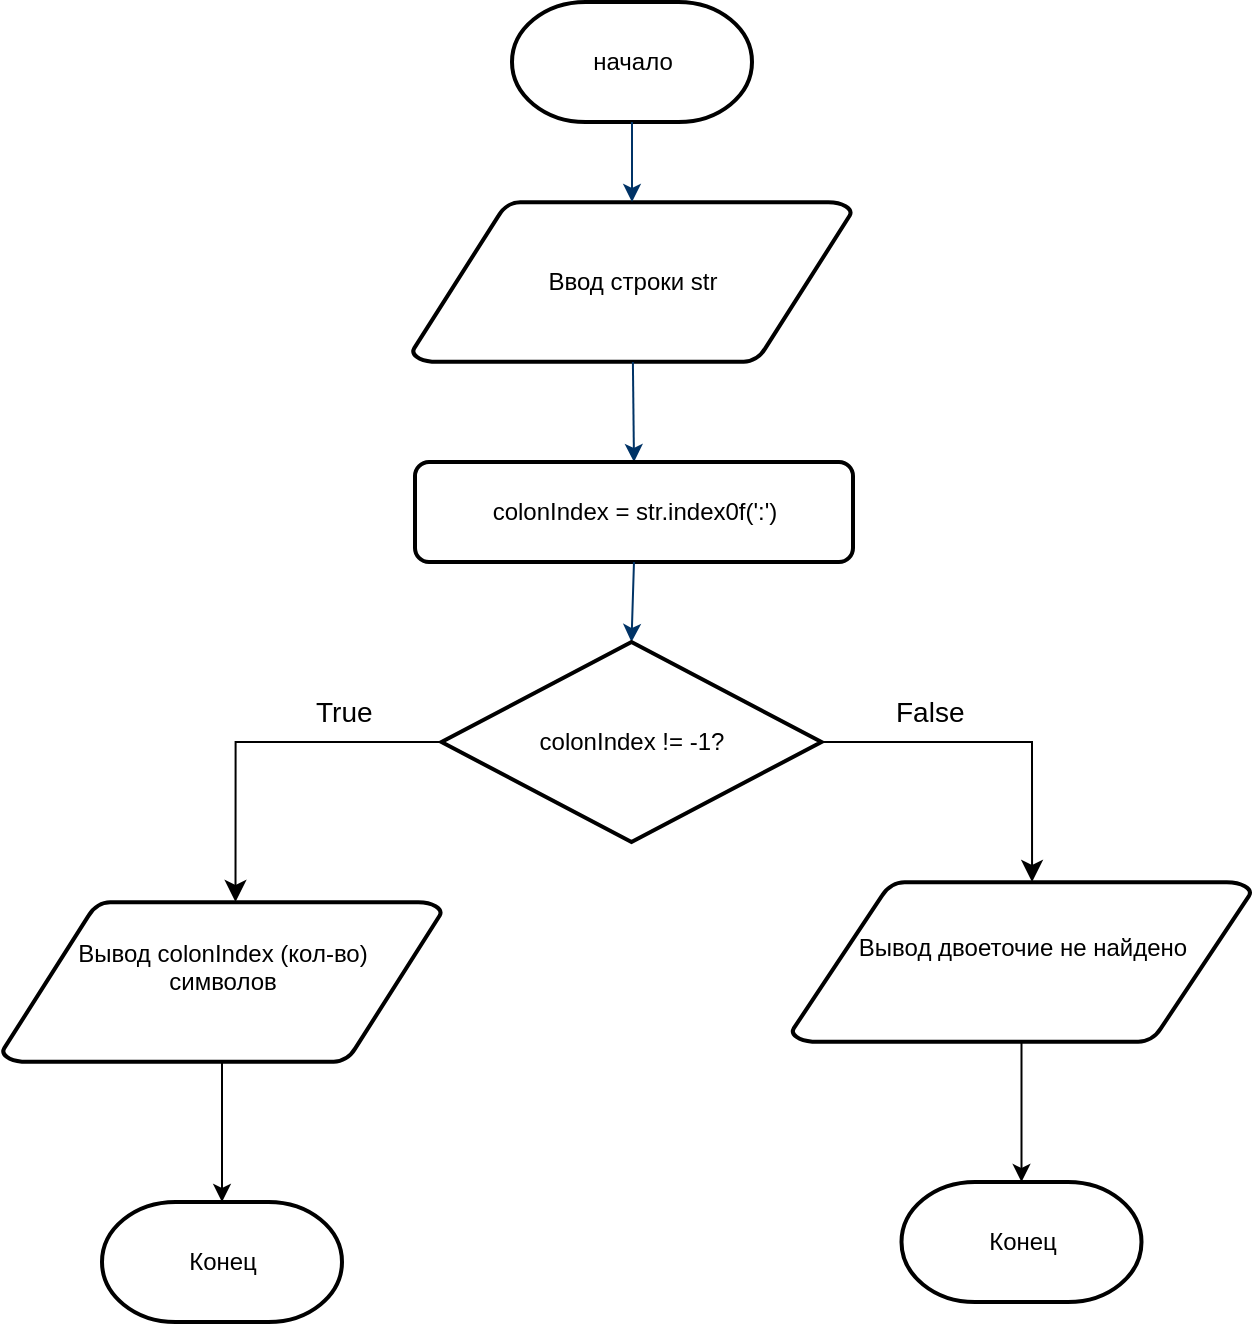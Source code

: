 <mxfile version="26.0.11">
  <diagram id="6a731a19-8d31-9384-78a2-239565b7b9f0" name="Page-1">
    <mxGraphModel dx="983" dy="1371" grid="1" gridSize="10" guides="1" tooltips="1" connect="1" arrows="1" fold="1" page="1" pageScale="1" pageWidth="1169" pageHeight="827" background="none" math="0" shadow="0">
      <root>
        <mxCell id="0" />
        <mxCell id="1" parent="0" />
        <mxCell id="2" value="начало" style="shape=mxgraph.flowchart.terminator;strokeWidth=2;gradientColor=none;gradientDirection=north;fontStyle=0;html=1;" parent="1" vertex="1">
          <mxGeometry x="670" width="120" height="60" as="geometry" />
        </mxCell>
        <mxCell id="3" value="&lt;font&gt;Ввод строки str&lt;/font&gt;" style="shape=mxgraph.flowchart.data;strokeWidth=2;gradientColor=none;gradientDirection=north;fontStyle=0;html=1;" parent="1" vertex="1">
          <mxGeometry x="620.25" y="100" width="219.5" height="80" as="geometry" />
        </mxCell>
        <mxCell id="7" style="fontStyle=1;strokeColor=#003366;strokeWidth=1;html=1;" parent="1" source="2" target="3" edge="1">
          <mxGeometry relative="1" as="geometry" />
        </mxCell>
        <mxCell id="8" style="fontStyle=1;strokeColor=#003366;strokeWidth=1;html=1;entryX=0.5;entryY=0;entryDx=0;entryDy=0;" parent="1" source="3" target="9ihKGVrwRq-hOYoFM6Ut-58" edge="1">
          <mxGeometry relative="1" as="geometry">
            <mxPoint x="731.005" y="210" as="targetPoint" />
          </mxGeometry>
        </mxCell>
        <mxCell id="9ihKGVrwRq-hOYoFM6Ut-58" value="colonIndex = str.index0f(&#39;:&#39;)" style="rounded=1;whiteSpace=wrap;html=1;absoluteArcSize=1;arcSize=14;strokeWidth=2;" parent="1" vertex="1">
          <mxGeometry x="621.5" y="230" width="219" height="50" as="geometry" />
        </mxCell>
        <mxCell id="9ihKGVrwRq-hOYoFM6Ut-63" style="fontStyle=1;strokeColor=#003366;strokeWidth=1;html=1;exitX=0.5;exitY=1;exitDx=0;exitDy=0;entryX=0.5;entryY=0;entryDx=0;entryDy=0;entryPerimeter=0;" parent="1" source="9ihKGVrwRq-hOYoFM6Ut-58" target="9ihKGVrwRq-hOYoFM6Ut-64" edge="1">
          <mxGeometry relative="1" as="geometry">
            <mxPoint x="731" y="380" as="sourcePoint" />
            <mxPoint x="690" y="580" as="targetPoint" />
          </mxGeometry>
        </mxCell>
        <mxCell id="9ihKGVrwRq-hOYoFM6Ut-64" value="colonIndex != -1?" style="strokeWidth=2;html=1;shape=mxgraph.flowchart.decision;whiteSpace=wrap;" parent="1" vertex="1">
          <mxGeometry x="634.75" y="320" width="190" height="100" as="geometry" />
        </mxCell>
        <mxCell id="9ihKGVrwRq-hOYoFM6Ut-67" value="" style="edgeStyle=segmentEdgeStyle;endArrow=classic;html=1;curved=0;rounded=0;endSize=8;startSize=8;entryX=0.5;entryY=0;entryDx=0;entryDy=0;" parent="1" edge="1">
          <mxGeometry width="50" height="50" relative="1" as="geometry">
            <mxPoint x="634" y="370" as="sourcePoint" />
            <mxPoint x="531.75" y="450" as="targetPoint" />
          </mxGeometry>
        </mxCell>
        <mxCell id="9ihKGVrwRq-hOYoFM6Ut-68" value="&lt;font style=&quot;font-size: 14px;&quot;&gt;True&lt;/font&gt;" style="text;fontStyle=0;html=1;strokeColor=none;gradientColor=none;fillColor=none;strokeWidth=2;" parent="1" vertex="1">
          <mxGeometry x="570" y="340" width="40" height="26" as="geometry" />
        </mxCell>
        <mxCell id="9ihKGVrwRq-hOYoFM6Ut-69" value="&lt;span style=&quot;font-size: 14px;&quot;&gt;False&lt;/span&gt;" style="text;fontStyle=0;html=1;strokeColor=none;gradientColor=none;fillColor=none;strokeWidth=2;" parent="1" vertex="1">
          <mxGeometry x="860" y="340" width="40" height="26" as="geometry" />
        </mxCell>
        <mxCell id="9ihKGVrwRq-hOYoFM6Ut-71" value="" style="edgeStyle=segmentEdgeStyle;endArrow=classic;html=1;curved=0;rounded=0;endSize=8;startSize=8;exitX=1;exitY=0.5;exitDx=0;exitDy=0;exitPerimeter=0;" parent="1" source="9ihKGVrwRq-hOYoFM6Ut-64" edge="1">
          <mxGeometry width="50" height="50" relative="1" as="geometry">
            <mxPoint x="413.75" y="410" as="sourcePoint" />
            <mxPoint x="930.034" y="440" as="targetPoint" />
          </mxGeometry>
        </mxCell>
        <mxCell id="3RuBWUDgJBx3NYMwp4YM-69" value="Вывод colonIndex (кол-во)&lt;div&gt;символов&lt;br&gt;&lt;div&gt;&lt;br&gt;&lt;/div&gt;&lt;/div&gt;" style="shape=mxgraph.flowchart.data;strokeWidth=2;gradientColor=none;gradientDirection=north;fontStyle=0;html=1;" parent="1" vertex="1">
          <mxGeometry x="415.25" y="450" width="219.5" height="80" as="geometry" />
        </mxCell>
        <mxCell id="3RuBWUDgJBx3NYMwp4YM-70" value="Конец" style="shape=mxgraph.flowchart.terminator;strokeWidth=2;gradientColor=none;gradientDirection=north;fontStyle=0;html=1;" parent="1" vertex="1">
          <mxGeometry x="465" y="600" width="120" height="60" as="geometry" />
        </mxCell>
        <mxCell id="Rw-t_OHXO04xblRP0RzA-20" value="Вывод двоеточие не найдено&lt;div&gt;&lt;div&gt;&lt;br&gt;&lt;/div&gt;&lt;/div&gt;" style="shape=mxgraph.flowchart.data;strokeWidth=2;gradientColor=none;gradientDirection=north;fontStyle=0;html=1;" vertex="1" parent="1">
          <mxGeometry x="810" y="440" width="229.5" height="80" as="geometry" />
        </mxCell>
        <mxCell id="Rw-t_OHXO04xblRP0RzA-21" value="Конец" style="shape=mxgraph.flowchart.terminator;strokeWidth=2;gradientColor=none;gradientDirection=north;fontStyle=0;html=1;" vertex="1" parent="1">
          <mxGeometry x="864.75" y="590" width="120" height="60" as="geometry" />
        </mxCell>
        <mxCell id="Rw-t_OHXO04xblRP0RzA-22" value="" style="endArrow=classic;html=1;rounded=0;exitX=0.5;exitY=1;exitDx=0;exitDy=0;exitPerimeter=0;" edge="1" parent="1" source="3RuBWUDgJBx3NYMwp4YM-69" target="3RuBWUDgJBx3NYMwp4YM-70">
          <mxGeometry width="50" height="50" relative="1" as="geometry">
            <mxPoint x="570" y="580" as="sourcePoint" />
            <mxPoint x="620" y="530" as="targetPoint" />
          </mxGeometry>
        </mxCell>
        <mxCell id="Rw-t_OHXO04xblRP0RzA-23" value="" style="endArrow=classic;html=1;rounded=0;exitX=0.5;exitY=1;exitDx=0;exitDy=0;exitPerimeter=0;entryX=0.5;entryY=0;entryDx=0;entryDy=0;entryPerimeter=0;" edge="1" parent="1" source="Rw-t_OHXO04xblRP0RzA-20" target="Rw-t_OHXO04xblRP0RzA-21">
          <mxGeometry width="50" height="50" relative="1" as="geometry">
            <mxPoint x="570" y="580" as="sourcePoint" />
            <mxPoint x="620" y="530" as="targetPoint" />
          </mxGeometry>
        </mxCell>
      </root>
    </mxGraphModel>
  </diagram>
</mxfile>
